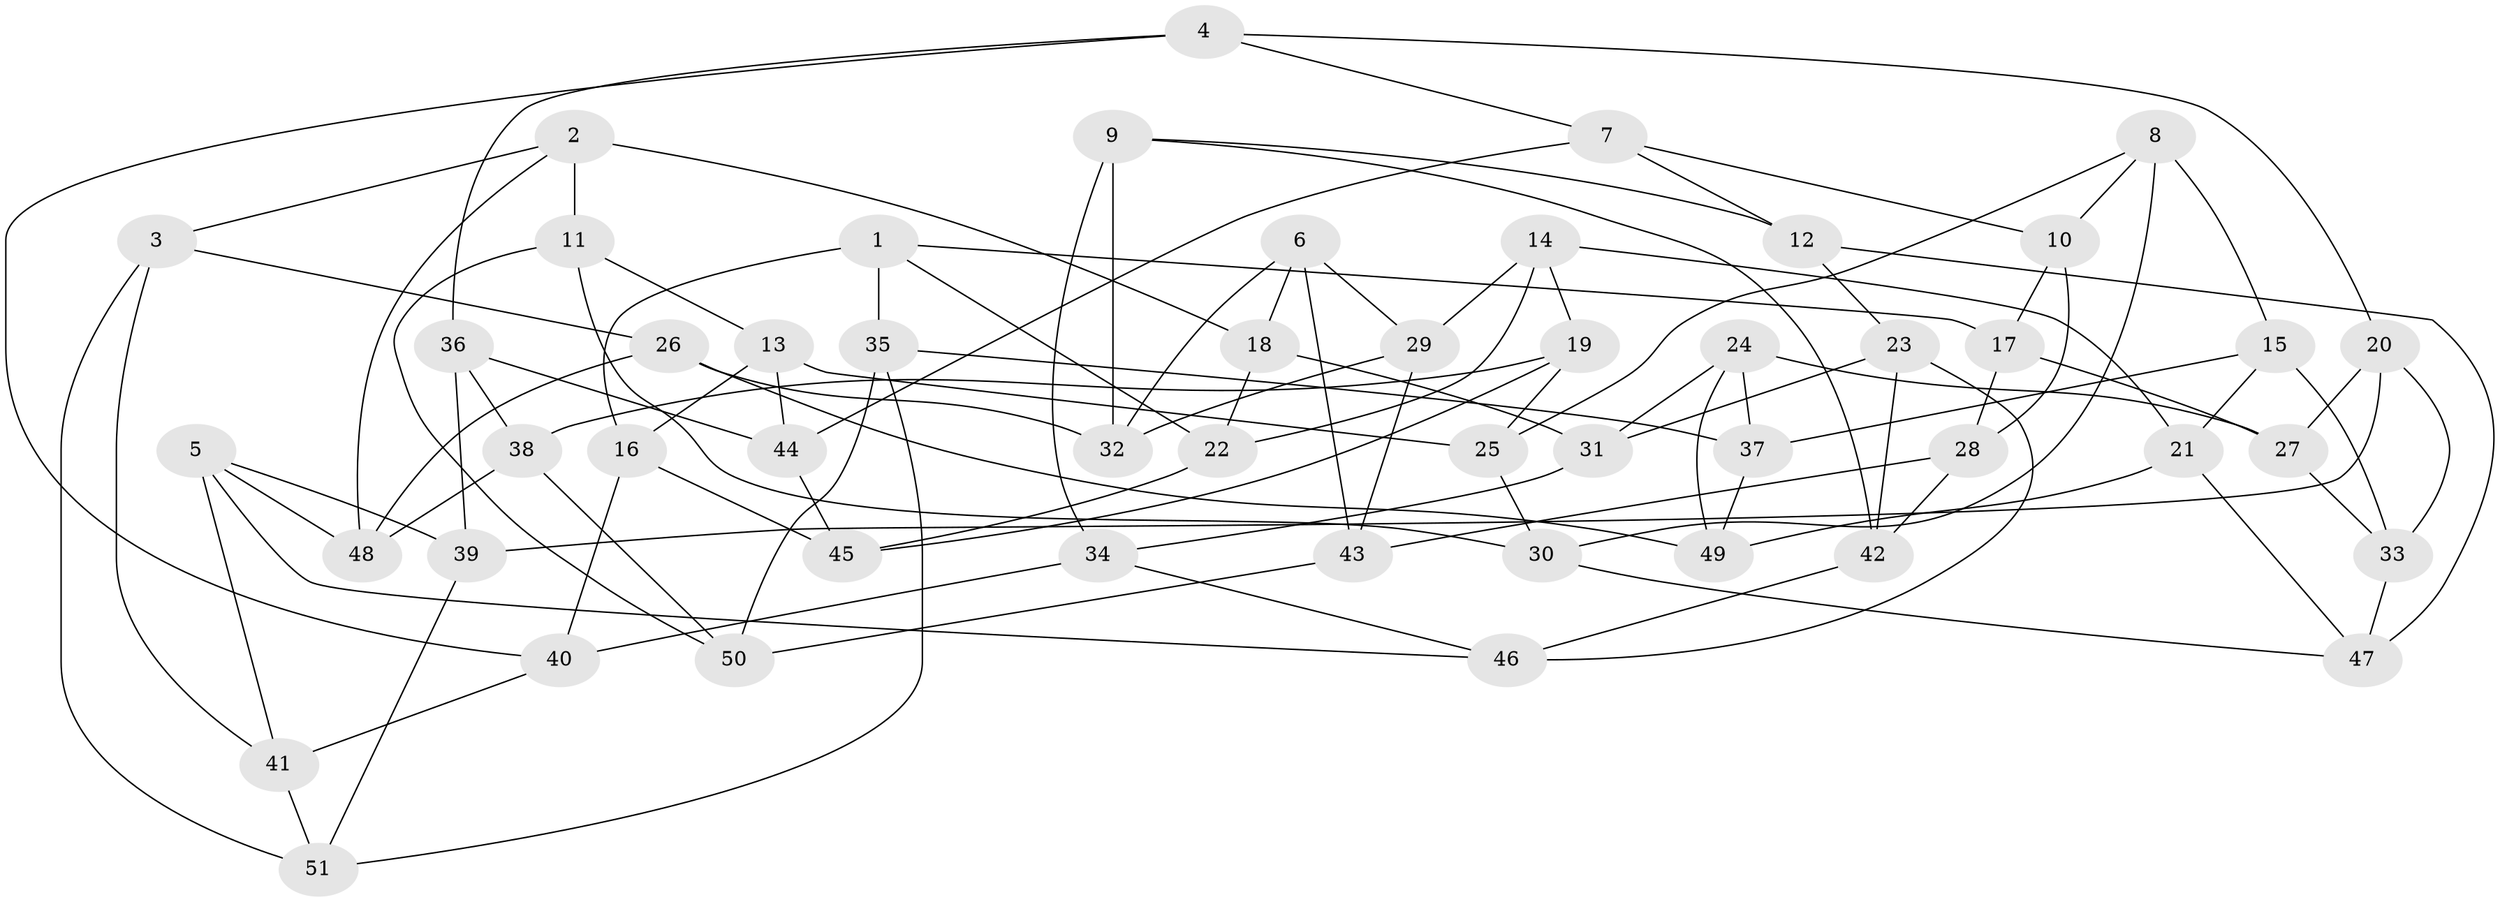 // coarse degree distribution, {5: 0.27586206896551724, 6: 0.3793103448275862, 4: 0.3448275862068966}
// Generated by graph-tools (version 1.1) at 2025/42/03/06/25 10:42:23]
// undirected, 51 vertices, 102 edges
graph export_dot {
graph [start="1"]
  node [color=gray90,style=filled];
  1;
  2;
  3;
  4;
  5;
  6;
  7;
  8;
  9;
  10;
  11;
  12;
  13;
  14;
  15;
  16;
  17;
  18;
  19;
  20;
  21;
  22;
  23;
  24;
  25;
  26;
  27;
  28;
  29;
  30;
  31;
  32;
  33;
  34;
  35;
  36;
  37;
  38;
  39;
  40;
  41;
  42;
  43;
  44;
  45;
  46;
  47;
  48;
  49;
  50;
  51;
  1 -- 16;
  1 -- 35;
  1 -- 17;
  1 -- 22;
  2 -- 3;
  2 -- 18;
  2 -- 48;
  2 -- 11;
  3 -- 26;
  3 -- 51;
  3 -- 41;
  4 -- 36;
  4 -- 20;
  4 -- 7;
  4 -- 40;
  5 -- 48;
  5 -- 41;
  5 -- 39;
  5 -- 46;
  6 -- 18;
  6 -- 43;
  6 -- 29;
  6 -- 32;
  7 -- 12;
  7 -- 44;
  7 -- 10;
  8 -- 30;
  8 -- 10;
  8 -- 15;
  8 -- 25;
  9 -- 32;
  9 -- 12;
  9 -- 42;
  9 -- 34;
  10 -- 28;
  10 -- 17;
  11 -- 50;
  11 -- 13;
  11 -- 30;
  12 -- 47;
  12 -- 23;
  13 -- 44;
  13 -- 25;
  13 -- 16;
  14 -- 19;
  14 -- 29;
  14 -- 21;
  14 -- 22;
  15 -- 37;
  15 -- 21;
  15 -- 33;
  16 -- 45;
  16 -- 40;
  17 -- 27;
  17 -- 28;
  18 -- 31;
  18 -- 22;
  19 -- 38;
  19 -- 25;
  19 -- 45;
  20 -- 33;
  20 -- 27;
  20 -- 39;
  21 -- 49;
  21 -- 47;
  22 -- 45;
  23 -- 31;
  23 -- 42;
  23 -- 46;
  24 -- 37;
  24 -- 27;
  24 -- 31;
  24 -- 49;
  25 -- 30;
  26 -- 49;
  26 -- 48;
  26 -- 32;
  27 -- 33;
  28 -- 42;
  28 -- 43;
  29 -- 32;
  29 -- 43;
  30 -- 47;
  31 -- 34;
  33 -- 47;
  34 -- 40;
  34 -- 46;
  35 -- 50;
  35 -- 51;
  35 -- 37;
  36 -- 44;
  36 -- 39;
  36 -- 38;
  37 -- 49;
  38 -- 50;
  38 -- 48;
  39 -- 51;
  40 -- 41;
  41 -- 51;
  42 -- 46;
  43 -- 50;
  44 -- 45;
}
